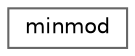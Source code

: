 digraph "Graphical Class Hierarchy"
{
 // LATEX_PDF_SIZE
  bgcolor="transparent";
  edge [fontname=Helvetica,fontsize=10,labelfontname=Helvetica,labelfontsize=10];
  node [fontname=Helvetica,fontsize=10,shape=box,height=0.2,width=0.4];
  rankdir="LR";
  Node0 [id="Node000000",label="minmod",height=0.2,width=0.4,color="grey40", fillcolor="white", style="filled",URL="$classFoam_1_1fv_1_1gradientLimiters_1_1minmod.html",tooltip="Minmod gradient limiter."];
}
